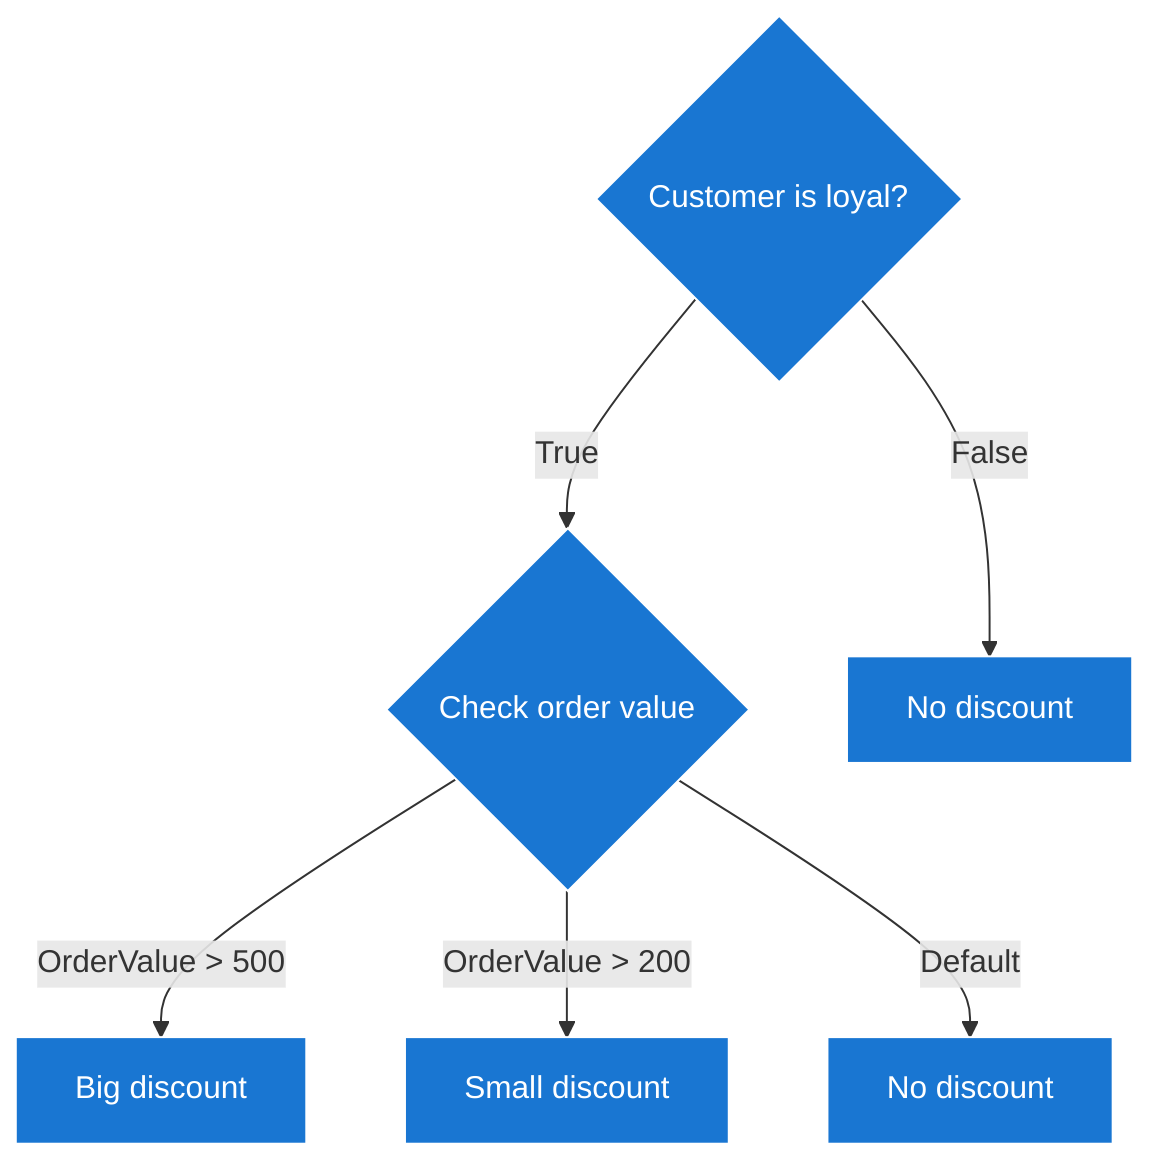 graph TD
N1{"Customer is loyal?"}
N1 -->|True| N11
N11{"Check order value"}
N11 -->|OrderValue > 500| N111
N111["Big discount"]
N11 -->|OrderValue > 200| N112
N112["Small discount"]
N11 -->|Default| N110
N110["No discount"]
N1 -->|False| N10
N10["No discount"]

classDef default fill:#1976d2,stroke:#ffffff,color:#ffffff;
